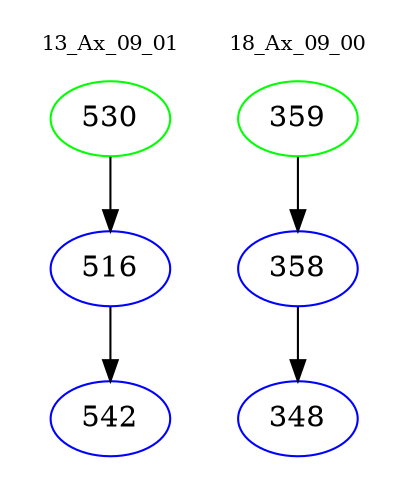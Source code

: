 digraph{
subgraph cluster_0 {
color = white
label = "13_Ax_09_01";
fontsize=10;
T0_530 [label="530", color="green"]
T0_530 -> T0_516 [color="black"]
T0_516 [label="516", color="blue"]
T0_516 -> T0_542 [color="black"]
T0_542 [label="542", color="blue"]
}
subgraph cluster_1 {
color = white
label = "18_Ax_09_00";
fontsize=10;
T1_359 [label="359", color="green"]
T1_359 -> T1_358 [color="black"]
T1_358 [label="358", color="blue"]
T1_358 -> T1_348 [color="black"]
T1_348 [label="348", color="blue"]
}
}
